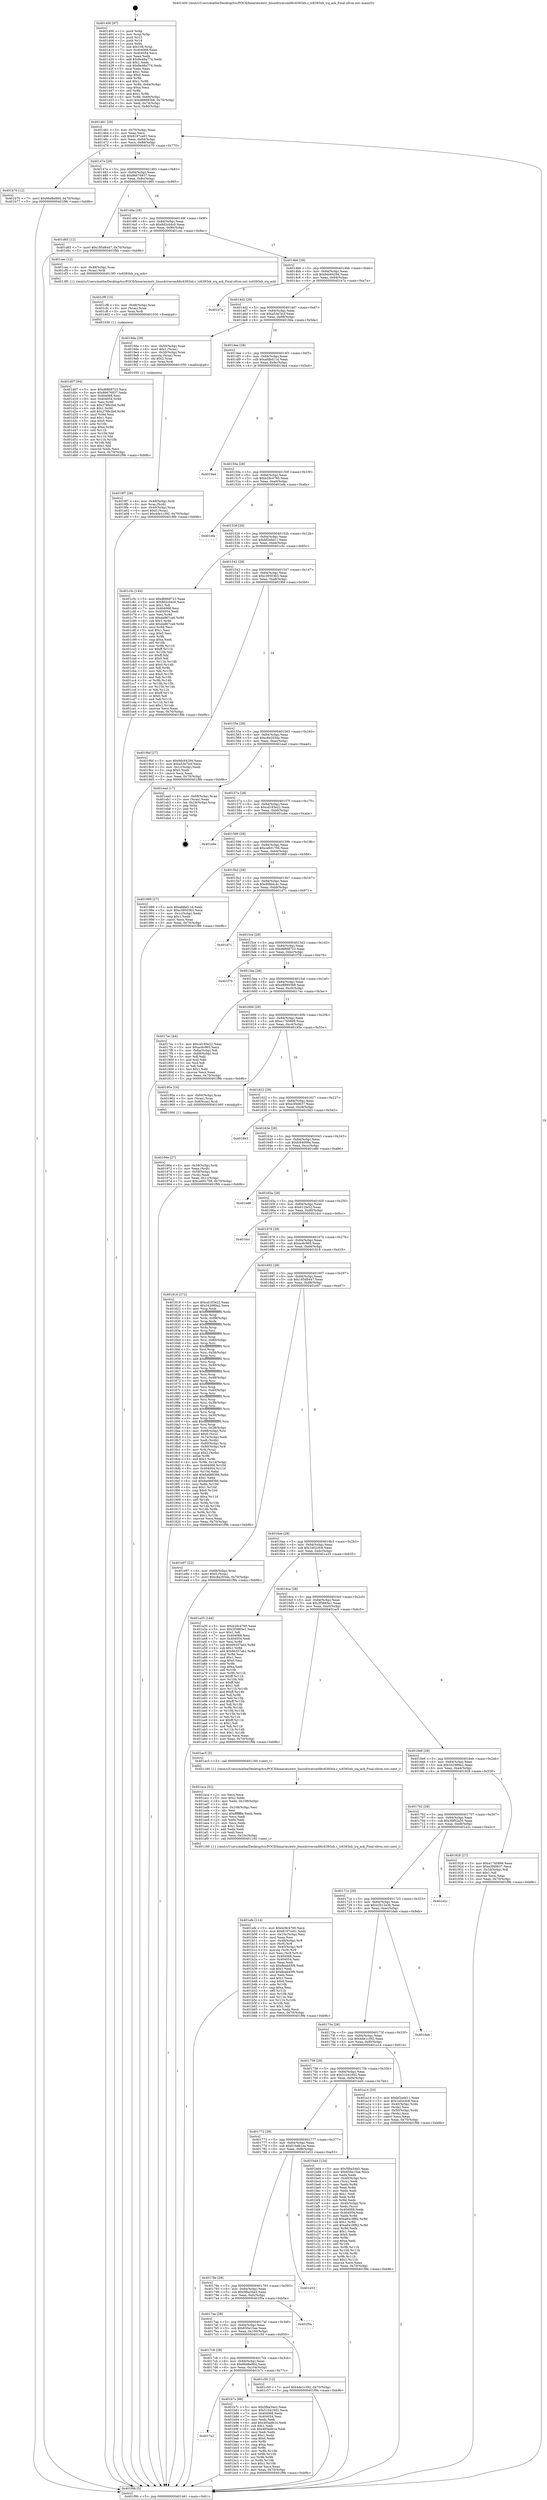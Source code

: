 digraph "0x401400" {
  label = "0x401400 (/mnt/c/Users/mathe/Desktop/tcc/POCII/binaries/extr_linuxdriversmfdtc6393xb.c_tc6393xb_irq_ack_Final-ollvm.out::main(0))"
  labelloc = "t"
  node[shape=record]

  Entry [label="",width=0.3,height=0.3,shape=circle,fillcolor=black,style=filled]
  "0x401461" [label="{
     0x401461 [29]\l
     | [instrs]\l
     &nbsp;&nbsp;0x401461 \<+3\>: mov -0x70(%rbp),%eax\l
     &nbsp;&nbsp;0x401464 \<+2\>: mov %eax,%ecx\l
     &nbsp;&nbsp;0x401466 \<+6\>: sub $0x8197ce81,%ecx\l
     &nbsp;&nbsp;0x40146c \<+6\>: mov %eax,-0x84(%rbp)\l
     &nbsp;&nbsp;0x401472 \<+6\>: mov %ecx,-0x88(%rbp)\l
     &nbsp;&nbsp;0x401478 \<+6\>: je 0000000000401b70 \<main+0x770\>\l
  }"]
  "0x401b70" [label="{
     0x401b70 [12]\l
     | [instrs]\l
     &nbsp;&nbsp;0x401b70 \<+7\>: movl $0x66d8e984,-0x70(%rbp)\l
     &nbsp;&nbsp;0x401b77 \<+5\>: jmp 0000000000401f9b \<main+0xb9b\>\l
  }"]
  "0x40147e" [label="{
     0x40147e [28]\l
     | [instrs]\l
     &nbsp;&nbsp;0x40147e \<+5\>: jmp 0000000000401483 \<main+0x83\>\l
     &nbsp;&nbsp;0x401483 \<+6\>: mov -0x84(%rbp),%eax\l
     &nbsp;&nbsp;0x401489 \<+5\>: sub $0x86676937,%eax\l
     &nbsp;&nbsp;0x40148e \<+6\>: mov %eax,-0x8c(%rbp)\l
     &nbsp;&nbsp;0x401494 \<+6\>: je 0000000000401d65 \<main+0x965\>\l
  }"]
  Exit [label="",width=0.3,height=0.3,shape=circle,fillcolor=black,style=filled,peripheries=2]
  "0x401d65" [label="{
     0x401d65 [12]\l
     | [instrs]\l
     &nbsp;&nbsp;0x401d65 \<+7\>: movl $0x185d8447,-0x70(%rbp)\l
     &nbsp;&nbsp;0x401d6c \<+5\>: jmp 0000000000401f9b \<main+0xb9b\>\l
  }"]
  "0x40149a" [label="{
     0x40149a [28]\l
     | [instrs]\l
     &nbsp;&nbsp;0x40149a \<+5\>: jmp 000000000040149f \<main+0x9f\>\l
     &nbsp;&nbsp;0x40149f \<+6\>: mov -0x84(%rbp),%eax\l
     &nbsp;&nbsp;0x4014a5 \<+5\>: sub $0x8d2c04c0,%eax\l
     &nbsp;&nbsp;0x4014aa \<+6\>: mov %eax,-0x90(%rbp)\l
     &nbsp;&nbsp;0x4014b0 \<+6\>: je 0000000000401cec \<main+0x8ec\>\l
  }"]
  "0x401d07" [label="{
     0x401d07 [94]\l
     | [instrs]\l
     &nbsp;&nbsp;0x401d07 \<+5\>: mov $0xd6868723,%ecx\l
     &nbsp;&nbsp;0x401d0c \<+5\>: mov $0x86676937,%edx\l
     &nbsp;&nbsp;0x401d11 \<+7\>: mov 0x404068,%esi\l
     &nbsp;&nbsp;0x401d18 \<+8\>: mov 0x404054,%r8d\l
     &nbsp;&nbsp;0x401d20 \<+3\>: mov %esi,%r9d\l
     &nbsp;&nbsp;0x401d23 \<+7\>: sub $0x278fe2b6,%r9d\l
     &nbsp;&nbsp;0x401d2a \<+4\>: sub $0x1,%r9d\l
     &nbsp;&nbsp;0x401d2e \<+7\>: add $0x278fe2b6,%r9d\l
     &nbsp;&nbsp;0x401d35 \<+4\>: imul %r9d,%esi\l
     &nbsp;&nbsp;0x401d39 \<+3\>: and $0x1,%esi\l
     &nbsp;&nbsp;0x401d3c \<+3\>: cmp $0x0,%esi\l
     &nbsp;&nbsp;0x401d3f \<+4\>: sete %r10b\l
     &nbsp;&nbsp;0x401d43 \<+4\>: cmp $0xa,%r8d\l
     &nbsp;&nbsp;0x401d47 \<+4\>: setl %r11b\l
     &nbsp;&nbsp;0x401d4b \<+3\>: mov %r10b,%bl\l
     &nbsp;&nbsp;0x401d4e \<+3\>: and %r11b,%bl\l
     &nbsp;&nbsp;0x401d51 \<+3\>: xor %r11b,%r10b\l
     &nbsp;&nbsp;0x401d54 \<+3\>: or %r10b,%bl\l
     &nbsp;&nbsp;0x401d57 \<+3\>: test $0x1,%bl\l
     &nbsp;&nbsp;0x401d5a \<+3\>: cmovne %edx,%ecx\l
     &nbsp;&nbsp;0x401d5d \<+3\>: mov %ecx,-0x70(%rbp)\l
     &nbsp;&nbsp;0x401d60 \<+5\>: jmp 0000000000401f9b \<main+0xb9b\>\l
  }"]
  "0x401cec" [label="{
     0x401cec [12]\l
     | [instrs]\l
     &nbsp;&nbsp;0x401cec \<+4\>: mov -0x48(%rbp),%rax\l
     &nbsp;&nbsp;0x401cf0 \<+3\>: mov (%rax),%rdi\l
     &nbsp;&nbsp;0x401cf3 \<+5\>: call 00000000004013f0 \<tc6393xb_irq_ack\>\l
     | [calls]\l
     &nbsp;&nbsp;0x4013f0 \{1\} (/mnt/c/Users/mathe/Desktop/tcc/POCII/binaries/extr_linuxdriversmfdtc6393xb.c_tc6393xb_irq_ack_Final-ollvm.out::tc6393xb_irq_ack)\l
  }"]
  "0x4014b6" [label="{
     0x4014b6 [28]\l
     | [instrs]\l
     &nbsp;&nbsp;0x4014b6 \<+5\>: jmp 00000000004014bb \<main+0xbb\>\l
     &nbsp;&nbsp;0x4014bb \<+6\>: mov -0x84(%rbp),%eax\l
     &nbsp;&nbsp;0x4014c1 \<+5\>: sub $0x9dc64294,%eax\l
     &nbsp;&nbsp;0x4014c6 \<+6\>: mov %eax,-0x94(%rbp)\l
     &nbsp;&nbsp;0x4014cc \<+6\>: je 0000000000401e7a \<main+0xa7a\>\l
  }"]
  "0x401cf8" [label="{
     0x401cf8 [15]\l
     | [instrs]\l
     &nbsp;&nbsp;0x401cf8 \<+4\>: mov -0x48(%rbp),%rax\l
     &nbsp;&nbsp;0x401cfc \<+3\>: mov (%rax),%rax\l
     &nbsp;&nbsp;0x401cff \<+3\>: mov %rax,%rdi\l
     &nbsp;&nbsp;0x401d02 \<+5\>: call 0000000000401030 \<free@plt\>\l
     | [calls]\l
     &nbsp;&nbsp;0x401030 \{1\} (unknown)\l
  }"]
  "0x401e7a" [label="{
     0x401e7a\l
  }", style=dashed]
  "0x4014d2" [label="{
     0x4014d2 [28]\l
     | [instrs]\l
     &nbsp;&nbsp;0x4014d2 \<+5\>: jmp 00000000004014d7 \<main+0xd7\>\l
     &nbsp;&nbsp;0x4014d7 \<+6\>: mov -0x84(%rbp),%eax\l
     &nbsp;&nbsp;0x4014dd \<+5\>: sub $0xa53e7ecf,%eax\l
     &nbsp;&nbsp;0x4014e2 \<+6\>: mov %eax,-0x98(%rbp)\l
     &nbsp;&nbsp;0x4014e8 \<+6\>: je 00000000004019da \<main+0x5da\>\l
  }"]
  "0x4017e2" [label="{
     0x4017e2\l
  }", style=dashed]
  "0x4019da" [label="{
     0x4019da [29]\l
     | [instrs]\l
     &nbsp;&nbsp;0x4019da \<+4\>: mov -0x50(%rbp),%rax\l
     &nbsp;&nbsp;0x4019de \<+6\>: movl $0x1,(%rax)\l
     &nbsp;&nbsp;0x4019e4 \<+4\>: mov -0x50(%rbp),%rax\l
     &nbsp;&nbsp;0x4019e8 \<+3\>: movslq (%rax),%rax\l
     &nbsp;&nbsp;0x4019eb \<+4\>: shl $0x2,%rax\l
     &nbsp;&nbsp;0x4019ef \<+3\>: mov %rax,%rdi\l
     &nbsp;&nbsp;0x4019f2 \<+5\>: call 0000000000401050 \<malloc@plt\>\l
     | [calls]\l
     &nbsp;&nbsp;0x401050 \{1\} (unknown)\l
  }"]
  "0x4014ee" [label="{
     0x4014ee [28]\l
     | [instrs]\l
     &nbsp;&nbsp;0x4014ee \<+5\>: jmp 00000000004014f3 \<main+0xf3\>\l
     &nbsp;&nbsp;0x4014f3 \<+6\>: mov -0x84(%rbp),%eax\l
     &nbsp;&nbsp;0x4014f9 \<+5\>: sub $0xafdbd11d,%eax\l
     &nbsp;&nbsp;0x4014fe \<+6\>: mov %eax,-0x9c(%rbp)\l
     &nbsp;&nbsp;0x401504 \<+6\>: je 00000000004019a4 \<main+0x5a4\>\l
  }"]
  "0x401b7c" [label="{
     0x401b7c [88]\l
     | [instrs]\l
     &nbsp;&nbsp;0x401b7c \<+5\>: mov $0x5fba34e3,%eax\l
     &nbsp;&nbsp;0x401b81 \<+5\>: mov $0x51041602,%ecx\l
     &nbsp;&nbsp;0x401b86 \<+7\>: mov 0x404068,%edx\l
     &nbsp;&nbsp;0x401b8d \<+7\>: mov 0x404054,%esi\l
     &nbsp;&nbsp;0x401b94 \<+2\>: mov %edx,%edi\l
     &nbsp;&nbsp;0x401b96 \<+6\>: add $0x465adb1e,%edi\l
     &nbsp;&nbsp;0x401b9c \<+3\>: sub $0x1,%edi\l
     &nbsp;&nbsp;0x401b9f \<+6\>: sub $0x465adb1e,%edi\l
     &nbsp;&nbsp;0x401ba5 \<+3\>: imul %edi,%edx\l
     &nbsp;&nbsp;0x401ba8 \<+3\>: and $0x1,%edx\l
     &nbsp;&nbsp;0x401bab \<+3\>: cmp $0x0,%edx\l
     &nbsp;&nbsp;0x401bae \<+4\>: sete %r8b\l
     &nbsp;&nbsp;0x401bb2 \<+3\>: cmp $0xa,%esi\l
     &nbsp;&nbsp;0x401bb5 \<+4\>: setl %r9b\l
     &nbsp;&nbsp;0x401bb9 \<+3\>: mov %r8b,%r10b\l
     &nbsp;&nbsp;0x401bbc \<+3\>: and %r9b,%r10b\l
     &nbsp;&nbsp;0x401bbf \<+3\>: xor %r9b,%r8b\l
     &nbsp;&nbsp;0x401bc2 \<+3\>: or %r8b,%r10b\l
     &nbsp;&nbsp;0x401bc5 \<+4\>: test $0x1,%r10b\l
     &nbsp;&nbsp;0x401bc9 \<+3\>: cmovne %ecx,%eax\l
     &nbsp;&nbsp;0x401bcc \<+3\>: mov %eax,-0x70(%rbp)\l
     &nbsp;&nbsp;0x401bcf \<+5\>: jmp 0000000000401f9b \<main+0xb9b\>\l
  }"]
  "0x4019a4" [label="{
     0x4019a4\l
  }", style=dashed]
  "0x40150a" [label="{
     0x40150a [28]\l
     | [instrs]\l
     &nbsp;&nbsp;0x40150a \<+5\>: jmp 000000000040150f \<main+0x10f\>\l
     &nbsp;&nbsp;0x40150f \<+6\>: mov -0x84(%rbp),%eax\l
     &nbsp;&nbsp;0x401515 \<+5\>: sub $0xb28c4760,%eax\l
     &nbsp;&nbsp;0x40151a \<+6\>: mov %eax,-0xa0(%rbp)\l
     &nbsp;&nbsp;0x401520 \<+6\>: je 0000000000401efa \<main+0xafa\>\l
  }"]
  "0x4017c6" [label="{
     0x4017c6 [28]\l
     | [instrs]\l
     &nbsp;&nbsp;0x4017c6 \<+5\>: jmp 00000000004017cb \<main+0x3cb\>\l
     &nbsp;&nbsp;0x4017cb \<+6\>: mov -0x84(%rbp),%eax\l
     &nbsp;&nbsp;0x4017d1 \<+5\>: sub $0x66d8e984,%eax\l
     &nbsp;&nbsp;0x4017d6 \<+6\>: mov %eax,-0x104(%rbp)\l
     &nbsp;&nbsp;0x4017dc \<+6\>: je 0000000000401b7c \<main+0x77c\>\l
  }"]
  "0x401efa" [label="{
     0x401efa\l
  }", style=dashed]
  "0x401526" [label="{
     0x401526 [28]\l
     | [instrs]\l
     &nbsp;&nbsp;0x401526 \<+5\>: jmp 000000000040152b \<main+0x12b\>\l
     &nbsp;&nbsp;0x40152b \<+6\>: mov -0x84(%rbp),%eax\l
     &nbsp;&nbsp;0x401531 \<+5\>: sub $0xbf2edd11,%eax\l
     &nbsp;&nbsp;0x401536 \<+6\>: mov %eax,-0xa4(%rbp)\l
     &nbsp;&nbsp;0x40153c \<+6\>: je 0000000000401c5c \<main+0x85c\>\l
  }"]
  "0x401c50" [label="{
     0x401c50 [12]\l
     | [instrs]\l
     &nbsp;&nbsp;0x401c50 \<+7\>: movl $0x4de1c392,-0x70(%rbp)\l
     &nbsp;&nbsp;0x401c57 \<+5\>: jmp 0000000000401f9b \<main+0xb9b\>\l
  }"]
  "0x401c5c" [label="{
     0x401c5c [144]\l
     | [instrs]\l
     &nbsp;&nbsp;0x401c5c \<+5\>: mov $0xd6868723,%eax\l
     &nbsp;&nbsp;0x401c61 \<+5\>: mov $0x8d2c04c0,%ecx\l
     &nbsp;&nbsp;0x401c66 \<+2\>: mov $0x1,%dl\l
     &nbsp;&nbsp;0x401c68 \<+7\>: mov 0x404068,%esi\l
     &nbsp;&nbsp;0x401c6f \<+7\>: mov 0x404054,%edi\l
     &nbsp;&nbsp;0x401c76 \<+3\>: mov %esi,%r8d\l
     &nbsp;&nbsp;0x401c79 \<+7\>: sub $0xda867ca6,%r8d\l
     &nbsp;&nbsp;0x401c80 \<+4\>: sub $0x1,%r8d\l
     &nbsp;&nbsp;0x401c84 \<+7\>: add $0xda867ca6,%r8d\l
     &nbsp;&nbsp;0x401c8b \<+4\>: imul %r8d,%esi\l
     &nbsp;&nbsp;0x401c8f \<+3\>: and $0x1,%esi\l
     &nbsp;&nbsp;0x401c92 \<+3\>: cmp $0x0,%esi\l
     &nbsp;&nbsp;0x401c95 \<+4\>: sete %r9b\l
     &nbsp;&nbsp;0x401c99 \<+3\>: cmp $0xa,%edi\l
     &nbsp;&nbsp;0x401c9c \<+4\>: setl %r10b\l
     &nbsp;&nbsp;0x401ca0 \<+3\>: mov %r9b,%r11b\l
     &nbsp;&nbsp;0x401ca3 \<+4\>: xor $0xff,%r11b\l
     &nbsp;&nbsp;0x401ca7 \<+3\>: mov %r10b,%bl\l
     &nbsp;&nbsp;0x401caa \<+3\>: xor $0xff,%bl\l
     &nbsp;&nbsp;0x401cad \<+3\>: xor $0x0,%dl\l
     &nbsp;&nbsp;0x401cb0 \<+3\>: mov %r11b,%r14b\l
     &nbsp;&nbsp;0x401cb3 \<+4\>: and $0x0,%r14b\l
     &nbsp;&nbsp;0x401cb7 \<+3\>: and %dl,%r9b\l
     &nbsp;&nbsp;0x401cba \<+3\>: mov %bl,%r15b\l
     &nbsp;&nbsp;0x401cbd \<+4\>: and $0x0,%r15b\l
     &nbsp;&nbsp;0x401cc1 \<+3\>: and %dl,%r10b\l
     &nbsp;&nbsp;0x401cc4 \<+3\>: or %r9b,%r14b\l
     &nbsp;&nbsp;0x401cc7 \<+3\>: or %r10b,%r15b\l
     &nbsp;&nbsp;0x401cca \<+3\>: xor %r15b,%r14b\l
     &nbsp;&nbsp;0x401ccd \<+3\>: or %bl,%r11b\l
     &nbsp;&nbsp;0x401cd0 \<+4\>: xor $0xff,%r11b\l
     &nbsp;&nbsp;0x401cd4 \<+3\>: or $0x0,%dl\l
     &nbsp;&nbsp;0x401cd7 \<+3\>: and %dl,%r11b\l
     &nbsp;&nbsp;0x401cda \<+3\>: or %r11b,%r14b\l
     &nbsp;&nbsp;0x401cdd \<+4\>: test $0x1,%r14b\l
     &nbsp;&nbsp;0x401ce1 \<+3\>: cmovne %ecx,%eax\l
     &nbsp;&nbsp;0x401ce4 \<+3\>: mov %eax,-0x70(%rbp)\l
     &nbsp;&nbsp;0x401ce7 \<+5\>: jmp 0000000000401f9b \<main+0xb9b\>\l
  }"]
  "0x401542" [label="{
     0x401542 [28]\l
     | [instrs]\l
     &nbsp;&nbsp;0x401542 \<+5\>: jmp 0000000000401547 \<main+0x147\>\l
     &nbsp;&nbsp;0x401547 \<+6\>: mov -0x84(%rbp),%eax\l
     &nbsp;&nbsp;0x40154d \<+5\>: sub $0xc3950363,%eax\l
     &nbsp;&nbsp;0x401552 \<+6\>: mov %eax,-0xa8(%rbp)\l
     &nbsp;&nbsp;0x401558 \<+6\>: je 00000000004019bf \<main+0x5bf\>\l
  }"]
  "0x4017aa" [label="{
     0x4017aa [28]\l
     | [instrs]\l
     &nbsp;&nbsp;0x4017aa \<+5\>: jmp 00000000004017af \<main+0x3af\>\l
     &nbsp;&nbsp;0x4017af \<+6\>: mov -0x84(%rbp),%eax\l
     &nbsp;&nbsp;0x4017b5 \<+5\>: sub $0x650e15ae,%eax\l
     &nbsp;&nbsp;0x4017ba \<+6\>: mov %eax,-0x100(%rbp)\l
     &nbsp;&nbsp;0x4017c0 \<+6\>: je 0000000000401c50 \<main+0x850\>\l
  }"]
  "0x4019bf" [label="{
     0x4019bf [27]\l
     | [instrs]\l
     &nbsp;&nbsp;0x4019bf \<+5\>: mov $0x9dc64294,%eax\l
     &nbsp;&nbsp;0x4019c4 \<+5\>: mov $0xa53e7ecf,%ecx\l
     &nbsp;&nbsp;0x4019c9 \<+3\>: mov -0x1c(%rbp),%edx\l
     &nbsp;&nbsp;0x4019cc \<+3\>: cmp $0x0,%edx\l
     &nbsp;&nbsp;0x4019cf \<+3\>: cmove %ecx,%eax\l
     &nbsp;&nbsp;0x4019d2 \<+3\>: mov %eax,-0x70(%rbp)\l
     &nbsp;&nbsp;0x4019d5 \<+5\>: jmp 0000000000401f9b \<main+0xb9b\>\l
  }"]
  "0x40155e" [label="{
     0x40155e [28]\l
     | [instrs]\l
     &nbsp;&nbsp;0x40155e \<+5\>: jmp 0000000000401563 \<main+0x163\>\l
     &nbsp;&nbsp;0x401563 \<+6\>: mov -0x84(%rbp),%eax\l
     &nbsp;&nbsp;0x401569 \<+5\>: sub $0xc8a203da,%eax\l
     &nbsp;&nbsp;0x40156e \<+6\>: mov %eax,-0xac(%rbp)\l
     &nbsp;&nbsp;0x401574 \<+6\>: je 0000000000401ead \<main+0xaad\>\l
  }"]
  "0x401f5a" [label="{
     0x401f5a\l
  }", style=dashed]
  "0x401ead" [label="{
     0x401ead [17]\l
     | [instrs]\l
     &nbsp;&nbsp;0x401ead \<+4\>: mov -0x68(%rbp),%rax\l
     &nbsp;&nbsp;0x401eb1 \<+2\>: mov (%rax),%eax\l
     &nbsp;&nbsp;0x401eb3 \<+4\>: lea -0x18(%rbp),%rsp\l
     &nbsp;&nbsp;0x401eb7 \<+1\>: pop %rbx\l
     &nbsp;&nbsp;0x401eb8 \<+2\>: pop %r14\l
     &nbsp;&nbsp;0x401eba \<+2\>: pop %r15\l
     &nbsp;&nbsp;0x401ebc \<+1\>: pop %rbp\l
     &nbsp;&nbsp;0x401ebd \<+1\>: ret\l
  }"]
  "0x40157a" [label="{
     0x40157a [28]\l
     | [instrs]\l
     &nbsp;&nbsp;0x40157a \<+5\>: jmp 000000000040157f \<main+0x17f\>\l
     &nbsp;&nbsp;0x40157f \<+6\>: mov -0x84(%rbp),%eax\l
     &nbsp;&nbsp;0x401585 \<+5\>: sub $0xcd183e22,%eax\l
     &nbsp;&nbsp;0x40158a \<+6\>: mov %eax,-0xb0(%rbp)\l
     &nbsp;&nbsp;0x401590 \<+6\>: je 0000000000401ebe \<main+0xabe\>\l
  }"]
  "0x40178e" [label="{
     0x40178e [28]\l
     | [instrs]\l
     &nbsp;&nbsp;0x40178e \<+5\>: jmp 0000000000401793 \<main+0x393\>\l
     &nbsp;&nbsp;0x401793 \<+6\>: mov -0x84(%rbp),%eax\l
     &nbsp;&nbsp;0x401799 \<+5\>: sub $0x5fba34e3,%eax\l
     &nbsp;&nbsp;0x40179e \<+6\>: mov %eax,-0xfc(%rbp)\l
     &nbsp;&nbsp;0x4017a4 \<+6\>: je 0000000000401f5a \<main+0xb5a\>\l
  }"]
  "0x401ebe" [label="{
     0x401ebe\l
  }", style=dashed]
  "0x401596" [label="{
     0x401596 [28]\l
     | [instrs]\l
     &nbsp;&nbsp;0x401596 \<+5\>: jmp 000000000040159b \<main+0x19b\>\l
     &nbsp;&nbsp;0x40159b \<+6\>: mov -0x84(%rbp),%eax\l
     &nbsp;&nbsp;0x4015a1 \<+5\>: sub $0xce691706,%eax\l
     &nbsp;&nbsp;0x4015a6 \<+6\>: mov %eax,-0xb4(%rbp)\l
     &nbsp;&nbsp;0x4015ac \<+6\>: je 0000000000401989 \<main+0x589\>\l
  }"]
  "0x401e53" [label="{
     0x401e53\l
  }", style=dashed]
  "0x401989" [label="{
     0x401989 [27]\l
     | [instrs]\l
     &nbsp;&nbsp;0x401989 \<+5\>: mov $0xafdbd11d,%eax\l
     &nbsp;&nbsp;0x40198e \<+5\>: mov $0xc3950363,%ecx\l
     &nbsp;&nbsp;0x401993 \<+3\>: mov -0x1c(%rbp),%edx\l
     &nbsp;&nbsp;0x401996 \<+3\>: cmp $0x1,%edx\l
     &nbsp;&nbsp;0x401999 \<+3\>: cmovl %ecx,%eax\l
     &nbsp;&nbsp;0x40199c \<+3\>: mov %eax,-0x70(%rbp)\l
     &nbsp;&nbsp;0x40199f \<+5\>: jmp 0000000000401f9b \<main+0xb9b\>\l
  }"]
  "0x4015b2" [label="{
     0x4015b2 [28]\l
     | [instrs]\l
     &nbsp;&nbsp;0x4015b2 \<+5\>: jmp 00000000004015b7 \<main+0x1b7\>\l
     &nbsp;&nbsp;0x4015b7 \<+6\>: mov -0x84(%rbp),%eax\l
     &nbsp;&nbsp;0x4015bd \<+5\>: sub $0xd0fddc4c,%eax\l
     &nbsp;&nbsp;0x4015c2 \<+6\>: mov %eax,-0xb8(%rbp)\l
     &nbsp;&nbsp;0x4015c8 \<+6\>: je 0000000000401d71 \<main+0x971\>\l
  }"]
  "0x401772" [label="{
     0x401772 [28]\l
     | [instrs]\l
     &nbsp;&nbsp;0x401772 \<+5\>: jmp 0000000000401777 \<main+0x377\>\l
     &nbsp;&nbsp;0x401777 \<+6\>: mov -0x84(%rbp),%eax\l
     &nbsp;&nbsp;0x40177d \<+5\>: sub $0x51bd61ea,%eax\l
     &nbsp;&nbsp;0x401782 \<+6\>: mov %eax,-0xf8(%rbp)\l
     &nbsp;&nbsp;0x401788 \<+6\>: je 0000000000401e53 \<main+0xa53\>\l
  }"]
  "0x401d71" [label="{
     0x401d71\l
  }", style=dashed]
  "0x4015ce" [label="{
     0x4015ce [28]\l
     | [instrs]\l
     &nbsp;&nbsp;0x4015ce \<+5\>: jmp 00000000004015d3 \<main+0x1d3\>\l
     &nbsp;&nbsp;0x4015d3 \<+6\>: mov -0x84(%rbp),%eax\l
     &nbsp;&nbsp;0x4015d9 \<+5\>: sub $0xd6868723,%eax\l
     &nbsp;&nbsp;0x4015de \<+6\>: mov %eax,-0xbc(%rbp)\l
     &nbsp;&nbsp;0x4015e4 \<+6\>: je 0000000000401f79 \<main+0xb79\>\l
  }"]
  "0x401bd4" [label="{
     0x401bd4 [124]\l
     | [instrs]\l
     &nbsp;&nbsp;0x401bd4 \<+5\>: mov $0x5fba34e3,%eax\l
     &nbsp;&nbsp;0x401bd9 \<+5\>: mov $0x650e15ae,%ecx\l
     &nbsp;&nbsp;0x401bde \<+2\>: xor %edx,%edx\l
     &nbsp;&nbsp;0x401be0 \<+4\>: mov -0x40(%rbp),%rsi\l
     &nbsp;&nbsp;0x401be4 \<+2\>: mov (%rsi),%edi\l
     &nbsp;&nbsp;0x401be6 \<+3\>: mov %edx,%r8d\l
     &nbsp;&nbsp;0x401be9 \<+3\>: sub %edi,%r8d\l
     &nbsp;&nbsp;0x401bec \<+2\>: mov %edx,%edi\l
     &nbsp;&nbsp;0x401bee \<+3\>: sub $0x1,%edi\l
     &nbsp;&nbsp;0x401bf1 \<+3\>: add %edi,%r8d\l
     &nbsp;&nbsp;0x401bf4 \<+3\>: sub %r8d,%edx\l
     &nbsp;&nbsp;0x401bf7 \<+4\>: mov -0x40(%rbp),%rsi\l
     &nbsp;&nbsp;0x401bfb \<+2\>: mov %edx,(%rsi)\l
     &nbsp;&nbsp;0x401bfd \<+7\>: mov 0x404068,%edx\l
     &nbsp;&nbsp;0x401c04 \<+7\>: mov 0x404054,%edi\l
     &nbsp;&nbsp;0x401c0b \<+3\>: mov %edx,%r8d\l
     &nbsp;&nbsp;0x401c0e \<+7\>: sub $0xa8418f82,%r8d\l
     &nbsp;&nbsp;0x401c15 \<+4\>: sub $0x1,%r8d\l
     &nbsp;&nbsp;0x401c19 \<+7\>: add $0xa8418f82,%r8d\l
     &nbsp;&nbsp;0x401c20 \<+4\>: imul %r8d,%edx\l
     &nbsp;&nbsp;0x401c24 \<+3\>: and $0x1,%edx\l
     &nbsp;&nbsp;0x401c27 \<+3\>: cmp $0x0,%edx\l
     &nbsp;&nbsp;0x401c2a \<+4\>: sete %r9b\l
     &nbsp;&nbsp;0x401c2e \<+3\>: cmp $0xa,%edi\l
     &nbsp;&nbsp;0x401c31 \<+4\>: setl %r10b\l
     &nbsp;&nbsp;0x401c35 \<+3\>: mov %r9b,%r11b\l
     &nbsp;&nbsp;0x401c38 \<+3\>: and %r10b,%r11b\l
     &nbsp;&nbsp;0x401c3b \<+3\>: xor %r10b,%r9b\l
     &nbsp;&nbsp;0x401c3e \<+3\>: or %r9b,%r11b\l
     &nbsp;&nbsp;0x401c41 \<+4\>: test $0x1,%r11b\l
     &nbsp;&nbsp;0x401c45 \<+3\>: cmovne %ecx,%eax\l
     &nbsp;&nbsp;0x401c48 \<+3\>: mov %eax,-0x70(%rbp)\l
     &nbsp;&nbsp;0x401c4b \<+5\>: jmp 0000000000401f9b \<main+0xb9b\>\l
  }"]
  "0x401f79" [label="{
     0x401f79\l
  }", style=dashed]
  "0x4015ea" [label="{
     0x4015ea [28]\l
     | [instrs]\l
     &nbsp;&nbsp;0x4015ea \<+5\>: jmp 00000000004015ef \<main+0x1ef\>\l
     &nbsp;&nbsp;0x4015ef \<+6\>: mov -0x84(%rbp),%eax\l
     &nbsp;&nbsp;0x4015f5 \<+5\>: sub $0xd8989368,%eax\l
     &nbsp;&nbsp;0x4015fa \<+6\>: mov %eax,-0xc0(%rbp)\l
     &nbsp;&nbsp;0x401600 \<+6\>: je 00000000004017ec \<main+0x3ec\>\l
  }"]
  "0x401afe" [label="{
     0x401afe [114]\l
     | [instrs]\l
     &nbsp;&nbsp;0x401afe \<+5\>: mov $0xb28c4760,%ecx\l
     &nbsp;&nbsp;0x401b03 \<+5\>: mov $0x8197ce81,%edx\l
     &nbsp;&nbsp;0x401b08 \<+6\>: mov -0x10c(%rbp),%esi\l
     &nbsp;&nbsp;0x401b0e \<+3\>: imul %eax,%esi\l
     &nbsp;&nbsp;0x401b11 \<+4\>: mov -0x48(%rbp),%r8\l
     &nbsp;&nbsp;0x401b15 \<+3\>: mov (%r8),%r8\l
     &nbsp;&nbsp;0x401b18 \<+4\>: mov -0x40(%rbp),%r9\l
     &nbsp;&nbsp;0x401b1c \<+3\>: movslq (%r9),%r9\l
     &nbsp;&nbsp;0x401b1f \<+4\>: mov %esi,(%r8,%r9,4)\l
     &nbsp;&nbsp;0x401b23 \<+7\>: mov 0x404068,%eax\l
     &nbsp;&nbsp;0x401b2a \<+7\>: mov 0x404054,%esi\l
     &nbsp;&nbsp;0x401b31 \<+2\>: mov %eax,%edi\l
     &nbsp;&nbsp;0x401b33 \<+6\>: sub $0x8eab45f9,%edi\l
     &nbsp;&nbsp;0x401b39 \<+3\>: sub $0x1,%edi\l
     &nbsp;&nbsp;0x401b3c \<+6\>: add $0x8eab45f9,%edi\l
     &nbsp;&nbsp;0x401b42 \<+3\>: imul %edi,%eax\l
     &nbsp;&nbsp;0x401b45 \<+3\>: and $0x1,%eax\l
     &nbsp;&nbsp;0x401b48 \<+3\>: cmp $0x0,%eax\l
     &nbsp;&nbsp;0x401b4b \<+4\>: sete %r10b\l
     &nbsp;&nbsp;0x401b4f \<+3\>: cmp $0xa,%esi\l
     &nbsp;&nbsp;0x401b52 \<+4\>: setl %r11b\l
     &nbsp;&nbsp;0x401b56 \<+3\>: mov %r10b,%bl\l
     &nbsp;&nbsp;0x401b59 \<+3\>: and %r11b,%bl\l
     &nbsp;&nbsp;0x401b5c \<+3\>: xor %r11b,%r10b\l
     &nbsp;&nbsp;0x401b5f \<+3\>: or %r10b,%bl\l
     &nbsp;&nbsp;0x401b62 \<+3\>: test $0x1,%bl\l
     &nbsp;&nbsp;0x401b65 \<+3\>: cmovne %edx,%ecx\l
     &nbsp;&nbsp;0x401b68 \<+3\>: mov %ecx,-0x70(%rbp)\l
     &nbsp;&nbsp;0x401b6b \<+5\>: jmp 0000000000401f9b \<main+0xb9b\>\l
  }"]
  "0x4017ec" [label="{
     0x4017ec [44]\l
     | [instrs]\l
     &nbsp;&nbsp;0x4017ec \<+5\>: mov $0xcd183e22,%eax\l
     &nbsp;&nbsp;0x4017f1 \<+5\>: mov $0xac6c965,%ecx\l
     &nbsp;&nbsp;0x4017f6 \<+3\>: mov -0x6a(%rbp),%dl\l
     &nbsp;&nbsp;0x4017f9 \<+4\>: mov -0x69(%rbp),%sil\l
     &nbsp;&nbsp;0x4017fd \<+3\>: mov %dl,%dil\l
     &nbsp;&nbsp;0x401800 \<+3\>: and %sil,%dil\l
     &nbsp;&nbsp;0x401803 \<+3\>: xor %sil,%dl\l
     &nbsp;&nbsp;0x401806 \<+3\>: or %dl,%dil\l
     &nbsp;&nbsp;0x401809 \<+4\>: test $0x1,%dil\l
     &nbsp;&nbsp;0x40180d \<+3\>: cmovne %ecx,%eax\l
     &nbsp;&nbsp;0x401810 \<+3\>: mov %eax,-0x70(%rbp)\l
     &nbsp;&nbsp;0x401813 \<+5\>: jmp 0000000000401f9b \<main+0xb9b\>\l
  }"]
  "0x401606" [label="{
     0x401606 [28]\l
     | [instrs]\l
     &nbsp;&nbsp;0x401606 \<+5\>: jmp 000000000040160b \<main+0x20b\>\l
     &nbsp;&nbsp;0x40160b \<+6\>: mov -0x84(%rbp),%eax\l
     &nbsp;&nbsp;0x401611 \<+5\>: sub $0xe1745899,%eax\l
     &nbsp;&nbsp;0x401616 \<+6\>: mov %eax,-0xc4(%rbp)\l
     &nbsp;&nbsp;0x40161c \<+6\>: je 000000000040195e \<main+0x55e\>\l
  }"]
  "0x401f9b" [label="{
     0x401f9b [5]\l
     | [instrs]\l
     &nbsp;&nbsp;0x401f9b \<+5\>: jmp 0000000000401461 \<main+0x61\>\l
  }"]
  "0x401400" [label="{
     0x401400 [97]\l
     | [instrs]\l
     &nbsp;&nbsp;0x401400 \<+1\>: push %rbp\l
     &nbsp;&nbsp;0x401401 \<+3\>: mov %rsp,%rbp\l
     &nbsp;&nbsp;0x401404 \<+2\>: push %r15\l
     &nbsp;&nbsp;0x401406 \<+2\>: push %r14\l
     &nbsp;&nbsp;0x401408 \<+1\>: push %rbx\l
     &nbsp;&nbsp;0x401409 \<+7\>: sub $0x108,%rsp\l
     &nbsp;&nbsp;0x401410 \<+7\>: mov 0x404068,%eax\l
     &nbsp;&nbsp;0x401417 \<+7\>: mov 0x404054,%ecx\l
     &nbsp;&nbsp;0x40141e \<+2\>: mov %eax,%edx\l
     &nbsp;&nbsp;0x401420 \<+6\>: add $0x8e48a774,%edx\l
     &nbsp;&nbsp;0x401426 \<+3\>: sub $0x1,%edx\l
     &nbsp;&nbsp;0x401429 \<+6\>: sub $0x8e48a774,%edx\l
     &nbsp;&nbsp;0x40142f \<+3\>: imul %edx,%eax\l
     &nbsp;&nbsp;0x401432 \<+3\>: and $0x1,%eax\l
     &nbsp;&nbsp;0x401435 \<+3\>: cmp $0x0,%eax\l
     &nbsp;&nbsp;0x401438 \<+4\>: sete %r8b\l
     &nbsp;&nbsp;0x40143c \<+4\>: and $0x1,%r8b\l
     &nbsp;&nbsp;0x401440 \<+4\>: mov %r8b,-0x6a(%rbp)\l
     &nbsp;&nbsp;0x401444 \<+3\>: cmp $0xa,%ecx\l
     &nbsp;&nbsp;0x401447 \<+4\>: setl %r8b\l
     &nbsp;&nbsp;0x40144b \<+4\>: and $0x1,%r8b\l
     &nbsp;&nbsp;0x40144f \<+4\>: mov %r8b,-0x69(%rbp)\l
     &nbsp;&nbsp;0x401453 \<+7\>: movl $0xd8989368,-0x70(%rbp)\l
     &nbsp;&nbsp;0x40145a \<+3\>: mov %edi,-0x74(%rbp)\l
     &nbsp;&nbsp;0x40145d \<+4\>: mov %rsi,-0x80(%rbp)\l
  }"]
  "0x401aca" [label="{
     0x401aca [52]\l
     | [instrs]\l
     &nbsp;&nbsp;0x401aca \<+2\>: xor %ecx,%ecx\l
     &nbsp;&nbsp;0x401acc \<+5\>: mov $0x2,%edx\l
     &nbsp;&nbsp;0x401ad1 \<+6\>: mov %edx,-0x108(%rbp)\l
     &nbsp;&nbsp;0x401ad7 \<+1\>: cltd\l
     &nbsp;&nbsp;0x401ad8 \<+6\>: mov -0x108(%rbp),%esi\l
     &nbsp;&nbsp;0x401ade \<+2\>: idiv %esi\l
     &nbsp;&nbsp;0x401ae0 \<+6\>: imul $0xfffffffe,%edx,%edx\l
     &nbsp;&nbsp;0x401ae6 \<+2\>: mov %ecx,%edi\l
     &nbsp;&nbsp;0x401ae8 \<+2\>: sub %edx,%edi\l
     &nbsp;&nbsp;0x401aea \<+2\>: mov %ecx,%edx\l
     &nbsp;&nbsp;0x401aec \<+3\>: sub $0x1,%edx\l
     &nbsp;&nbsp;0x401aef \<+2\>: add %edx,%edi\l
     &nbsp;&nbsp;0x401af1 \<+2\>: sub %edi,%ecx\l
     &nbsp;&nbsp;0x401af3 \<+6\>: mov %ecx,-0x10c(%rbp)\l
     &nbsp;&nbsp;0x401af9 \<+5\>: call 0000000000401160 \<next_i\>\l
     | [calls]\l
     &nbsp;&nbsp;0x401160 \{1\} (/mnt/c/Users/mathe/Desktop/tcc/POCII/binaries/extr_linuxdriversmfdtc6393xb.c_tc6393xb_irq_ack_Final-ollvm.out::next_i)\l
  }"]
  "0x40195e" [label="{
     0x40195e [16]\l
     | [instrs]\l
     &nbsp;&nbsp;0x40195e \<+4\>: mov -0x60(%rbp),%rax\l
     &nbsp;&nbsp;0x401962 \<+3\>: mov (%rax),%rax\l
     &nbsp;&nbsp;0x401965 \<+4\>: mov 0x8(%rax),%rdi\l
     &nbsp;&nbsp;0x401969 \<+5\>: call 0000000000401060 \<atoi@plt\>\l
     | [calls]\l
     &nbsp;&nbsp;0x401060 \{1\} (unknown)\l
  }"]
  "0x401622" [label="{
     0x401622 [28]\l
     | [instrs]\l
     &nbsp;&nbsp;0x401622 \<+5\>: jmp 0000000000401627 \<main+0x227\>\l
     &nbsp;&nbsp;0x401627 \<+6\>: mov -0x84(%rbp),%eax\l
     &nbsp;&nbsp;0x40162d \<+5\>: sub $0xe3f40637,%eax\l
     &nbsp;&nbsp;0x401632 \<+6\>: mov %eax,-0xc8(%rbp)\l
     &nbsp;&nbsp;0x401638 \<+6\>: je 0000000000401943 \<main+0x543\>\l
  }"]
  "0x401756" [label="{
     0x401756 [28]\l
     | [instrs]\l
     &nbsp;&nbsp;0x401756 \<+5\>: jmp 000000000040175b \<main+0x35b\>\l
     &nbsp;&nbsp;0x40175b \<+6\>: mov -0x84(%rbp),%eax\l
     &nbsp;&nbsp;0x401761 \<+5\>: sub $0x51041602,%eax\l
     &nbsp;&nbsp;0x401766 \<+6\>: mov %eax,-0xf4(%rbp)\l
     &nbsp;&nbsp;0x40176c \<+6\>: je 0000000000401bd4 \<main+0x7d4\>\l
  }"]
  "0x401943" [label="{
     0x401943\l
  }", style=dashed]
  "0x40163e" [label="{
     0x40163e [28]\l
     | [instrs]\l
     &nbsp;&nbsp;0x40163e \<+5\>: jmp 0000000000401643 \<main+0x243\>\l
     &nbsp;&nbsp;0x401643 \<+6\>: mov -0x84(%rbp),%eax\l
     &nbsp;&nbsp;0x401649 \<+5\>: sub $0xfc64009a,%eax\l
     &nbsp;&nbsp;0x40164e \<+6\>: mov %eax,-0xcc(%rbp)\l
     &nbsp;&nbsp;0x401654 \<+6\>: je 0000000000401e86 \<main+0xa86\>\l
  }"]
  "0x401a14" [label="{
     0x401a14 [33]\l
     | [instrs]\l
     &nbsp;&nbsp;0x401a14 \<+5\>: mov $0xbf2edd11,%eax\l
     &nbsp;&nbsp;0x401a19 \<+5\>: mov $0x1e02cfc8,%ecx\l
     &nbsp;&nbsp;0x401a1e \<+4\>: mov -0x40(%rbp),%rdx\l
     &nbsp;&nbsp;0x401a22 \<+2\>: mov (%rdx),%esi\l
     &nbsp;&nbsp;0x401a24 \<+4\>: mov -0x50(%rbp),%rdx\l
     &nbsp;&nbsp;0x401a28 \<+2\>: cmp (%rdx),%esi\l
     &nbsp;&nbsp;0x401a2a \<+3\>: cmovl %ecx,%eax\l
     &nbsp;&nbsp;0x401a2d \<+3\>: mov %eax,-0x70(%rbp)\l
     &nbsp;&nbsp;0x401a30 \<+5\>: jmp 0000000000401f9b \<main+0xb9b\>\l
  }"]
  "0x401e86" [label="{
     0x401e86\l
  }", style=dashed]
  "0x40165a" [label="{
     0x40165a [28]\l
     | [instrs]\l
     &nbsp;&nbsp;0x40165a \<+5\>: jmp 000000000040165f \<main+0x25f\>\l
     &nbsp;&nbsp;0x40165f \<+6\>: mov -0x84(%rbp),%eax\l
     &nbsp;&nbsp;0x401665 \<+5\>: sub $0x612fe52,%eax\l
     &nbsp;&nbsp;0x40166a \<+6\>: mov %eax,-0xd0(%rbp)\l
     &nbsp;&nbsp;0x401670 \<+6\>: je 0000000000401dcc \<main+0x9cc\>\l
  }"]
  "0x40173a" [label="{
     0x40173a [28]\l
     | [instrs]\l
     &nbsp;&nbsp;0x40173a \<+5\>: jmp 000000000040173f \<main+0x33f\>\l
     &nbsp;&nbsp;0x40173f \<+6\>: mov -0x84(%rbp),%eax\l
     &nbsp;&nbsp;0x401745 \<+5\>: sub $0x4de1c392,%eax\l
     &nbsp;&nbsp;0x40174a \<+6\>: mov %eax,-0xf0(%rbp)\l
     &nbsp;&nbsp;0x401750 \<+6\>: je 0000000000401a14 \<main+0x614\>\l
  }"]
  "0x401dcc" [label="{
     0x401dcc\l
  }", style=dashed]
  "0x401676" [label="{
     0x401676 [28]\l
     | [instrs]\l
     &nbsp;&nbsp;0x401676 \<+5\>: jmp 000000000040167b \<main+0x27b\>\l
     &nbsp;&nbsp;0x40167b \<+6\>: mov -0x84(%rbp),%eax\l
     &nbsp;&nbsp;0x401681 \<+5\>: sub $0xac6c965,%eax\l
     &nbsp;&nbsp;0x401686 \<+6\>: mov %eax,-0xd4(%rbp)\l
     &nbsp;&nbsp;0x40168c \<+6\>: je 0000000000401818 \<main+0x418\>\l
  }"]
  "0x401dab" [label="{
     0x401dab\l
  }", style=dashed]
  "0x401818" [label="{
     0x401818 [272]\l
     | [instrs]\l
     &nbsp;&nbsp;0x401818 \<+5\>: mov $0xcd183e22,%eax\l
     &nbsp;&nbsp;0x40181d \<+5\>: mov $0x342989a2,%ecx\l
     &nbsp;&nbsp;0x401822 \<+3\>: mov %rsp,%rdx\l
     &nbsp;&nbsp;0x401825 \<+4\>: add $0xfffffffffffffff0,%rdx\l
     &nbsp;&nbsp;0x401829 \<+3\>: mov %rdx,%rsp\l
     &nbsp;&nbsp;0x40182c \<+4\>: mov %rdx,-0x68(%rbp)\l
     &nbsp;&nbsp;0x401830 \<+3\>: mov %rsp,%rdx\l
     &nbsp;&nbsp;0x401833 \<+4\>: add $0xfffffffffffffff0,%rdx\l
     &nbsp;&nbsp;0x401837 \<+3\>: mov %rdx,%rsp\l
     &nbsp;&nbsp;0x40183a \<+3\>: mov %rsp,%rsi\l
     &nbsp;&nbsp;0x40183d \<+4\>: add $0xfffffffffffffff0,%rsi\l
     &nbsp;&nbsp;0x401841 \<+3\>: mov %rsi,%rsp\l
     &nbsp;&nbsp;0x401844 \<+4\>: mov %rsi,-0x60(%rbp)\l
     &nbsp;&nbsp;0x401848 \<+3\>: mov %rsp,%rsi\l
     &nbsp;&nbsp;0x40184b \<+4\>: add $0xfffffffffffffff0,%rsi\l
     &nbsp;&nbsp;0x40184f \<+3\>: mov %rsi,%rsp\l
     &nbsp;&nbsp;0x401852 \<+4\>: mov %rsi,-0x58(%rbp)\l
     &nbsp;&nbsp;0x401856 \<+3\>: mov %rsp,%rsi\l
     &nbsp;&nbsp;0x401859 \<+4\>: add $0xfffffffffffffff0,%rsi\l
     &nbsp;&nbsp;0x40185d \<+3\>: mov %rsi,%rsp\l
     &nbsp;&nbsp;0x401860 \<+4\>: mov %rsi,-0x50(%rbp)\l
     &nbsp;&nbsp;0x401864 \<+3\>: mov %rsp,%rsi\l
     &nbsp;&nbsp;0x401867 \<+4\>: add $0xfffffffffffffff0,%rsi\l
     &nbsp;&nbsp;0x40186b \<+3\>: mov %rsi,%rsp\l
     &nbsp;&nbsp;0x40186e \<+4\>: mov %rsi,-0x48(%rbp)\l
     &nbsp;&nbsp;0x401872 \<+3\>: mov %rsp,%rsi\l
     &nbsp;&nbsp;0x401875 \<+4\>: add $0xfffffffffffffff0,%rsi\l
     &nbsp;&nbsp;0x401879 \<+3\>: mov %rsi,%rsp\l
     &nbsp;&nbsp;0x40187c \<+4\>: mov %rsi,-0x40(%rbp)\l
     &nbsp;&nbsp;0x401880 \<+3\>: mov %rsp,%rsi\l
     &nbsp;&nbsp;0x401883 \<+4\>: add $0xfffffffffffffff0,%rsi\l
     &nbsp;&nbsp;0x401887 \<+3\>: mov %rsi,%rsp\l
     &nbsp;&nbsp;0x40188a \<+4\>: mov %rsi,-0x38(%rbp)\l
     &nbsp;&nbsp;0x40188e \<+3\>: mov %rsp,%rsi\l
     &nbsp;&nbsp;0x401891 \<+4\>: add $0xfffffffffffffff0,%rsi\l
     &nbsp;&nbsp;0x401895 \<+3\>: mov %rsi,%rsp\l
     &nbsp;&nbsp;0x401898 \<+4\>: mov %rsi,-0x30(%rbp)\l
     &nbsp;&nbsp;0x40189c \<+3\>: mov %rsp,%rsi\l
     &nbsp;&nbsp;0x40189f \<+4\>: add $0xfffffffffffffff0,%rsi\l
     &nbsp;&nbsp;0x4018a3 \<+3\>: mov %rsi,%rsp\l
     &nbsp;&nbsp;0x4018a6 \<+4\>: mov %rsi,-0x28(%rbp)\l
     &nbsp;&nbsp;0x4018aa \<+4\>: mov -0x68(%rbp),%rsi\l
     &nbsp;&nbsp;0x4018ae \<+6\>: movl $0x0,(%rsi)\l
     &nbsp;&nbsp;0x4018b4 \<+3\>: mov -0x74(%rbp),%edi\l
     &nbsp;&nbsp;0x4018b7 \<+2\>: mov %edi,(%rdx)\l
     &nbsp;&nbsp;0x4018b9 \<+4\>: mov -0x60(%rbp),%rsi\l
     &nbsp;&nbsp;0x4018bd \<+4\>: mov -0x80(%rbp),%r8\l
     &nbsp;&nbsp;0x4018c1 \<+3\>: mov %r8,(%rsi)\l
     &nbsp;&nbsp;0x4018c4 \<+3\>: cmpl $0x2,(%rdx)\l
     &nbsp;&nbsp;0x4018c7 \<+4\>: setne %r9b\l
     &nbsp;&nbsp;0x4018cb \<+4\>: and $0x1,%r9b\l
     &nbsp;&nbsp;0x4018cf \<+4\>: mov %r9b,-0x1d(%rbp)\l
     &nbsp;&nbsp;0x4018d3 \<+8\>: mov 0x404068,%r10d\l
     &nbsp;&nbsp;0x4018db \<+8\>: mov 0x404054,%r11d\l
     &nbsp;&nbsp;0x4018e3 \<+3\>: mov %r10d,%ebx\l
     &nbsp;&nbsp;0x4018e6 \<+6\>: add $0x6a688366,%ebx\l
     &nbsp;&nbsp;0x4018ec \<+3\>: sub $0x1,%ebx\l
     &nbsp;&nbsp;0x4018ef \<+6\>: sub $0x6a688366,%ebx\l
     &nbsp;&nbsp;0x4018f5 \<+4\>: imul %ebx,%r10d\l
     &nbsp;&nbsp;0x4018f9 \<+4\>: and $0x1,%r10d\l
     &nbsp;&nbsp;0x4018fd \<+4\>: cmp $0x0,%r10d\l
     &nbsp;&nbsp;0x401901 \<+4\>: sete %r9b\l
     &nbsp;&nbsp;0x401905 \<+4\>: cmp $0xa,%r11d\l
     &nbsp;&nbsp;0x401909 \<+4\>: setl %r14b\l
     &nbsp;&nbsp;0x40190d \<+3\>: mov %r9b,%r15b\l
     &nbsp;&nbsp;0x401910 \<+3\>: and %r14b,%r15b\l
     &nbsp;&nbsp;0x401913 \<+3\>: xor %r14b,%r9b\l
     &nbsp;&nbsp;0x401916 \<+3\>: or %r9b,%r15b\l
     &nbsp;&nbsp;0x401919 \<+4\>: test $0x1,%r15b\l
     &nbsp;&nbsp;0x40191d \<+3\>: cmovne %ecx,%eax\l
     &nbsp;&nbsp;0x401920 \<+3\>: mov %eax,-0x70(%rbp)\l
     &nbsp;&nbsp;0x401923 \<+5\>: jmp 0000000000401f9b \<main+0xb9b\>\l
  }"]
  "0x401692" [label="{
     0x401692 [28]\l
     | [instrs]\l
     &nbsp;&nbsp;0x401692 \<+5\>: jmp 0000000000401697 \<main+0x297\>\l
     &nbsp;&nbsp;0x401697 \<+6\>: mov -0x84(%rbp),%eax\l
     &nbsp;&nbsp;0x40169d \<+5\>: sub $0x185d8447,%eax\l
     &nbsp;&nbsp;0x4016a2 \<+6\>: mov %eax,-0xd8(%rbp)\l
     &nbsp;&nbsp;0x4016a8 \<+6\>: je 0000000000401e97 \<main+0xa97\>\l
  }"]
  "0x40171e" [label="{
     0x40171e [28]\l
     | [instrs]\l
     &nbsp;&nbsp;0x40171e \<+5\>: jmp 0000000000401723 \<main+0x323\>\l
     &nbsp;&nbsp;0x401723 \<+6\>: mov -0x84(%rbp),%eax\l
     &nbsp;&nbsp;0x401729 \<+5\>: sub $0x42b12a3b,%eax\l
     &nbsp;&nbsp;0x40172e \<+6\>: mov %eax,-0xec(%rbp)\l
     &nbsp;&nbsp;0x401734 \<+6\>: je 0000000000401dab \<main+0x9ab\>\l
  }"]
  "0x401e2c" [label="{
     0x401e2c\l
  }", style=dashed]
  "0x401e97" [label="{
     0x401e97 [22]\l
     | [instrs]\l
     &nbsp;&nbsp;0x401e97 \<+4\>: mov -0x68(%rbp),%rax\l
     &nbsp;&nbsp;0x401e9b \<+6\>: movl $0x0,(%rax)\l
     &nbsp;&nbsp;0x401ea1 \<+7\>: movl $0xc8a203da,-0x70(%rbp)\l
     &nbsp;&nbsp;0x401ea8 \<+5\>: jmp 0000000000401f9b \<main+0xb9b\>\l
  }"]
  "0x4016ae" [label="{
     0x4016ae [28]\l
     | [instrs]\l
     &nbsp;&nbsp;0x4016ae \<+5\>: jmp 00000000004016b3 \<main+0x2b3\>\l
     &nbsp;&nbsp;0x4016b3 \<+6\>: mov -0x84(%rbp),%eax\l
     &nbsp;&nbsp;0x4016b9 \<+5\>: sub $0x1e02cfc8,%eax\l
     &nbsp;&nbsp;0x4016be \<+6\>: mov %eax,-0xdc(%rbp)\l
     &nbsp;&nbsp;0x4016c4 \<+6\>: je 0000000000401a35 \<main+0x635\>\l
  }"]
  "0x4019f7" [label="{
     0x4019f7 [29]\l
     | [instrs]\l
     &nbsp;&nbsp;0x4019f7 \<+4\>: mov -0x48(%rbp),%rdi\l
     &nbsp;&nbsp;0x4019fb \<+3\>: mov %rax,(%rdi)\l
     &nbsp;&nbsp;0x4019fe \<+4\>: mov -0x40(%rbp),%rax\l
     &nbsp;&nbsp;0x401a02 \<+6\>: movl $0x0,(%rax)\l
     &nbsp;&nbsp;0x401a08 \<+7\>: movl $0x4de1c392,-0x70(%rbp)\l
     &nbsp;&nbsp;0x401a0f \<+5\>: jmp 0000000000401f9b \<main+0xb9b\>\l
  }"]
  "0x401a35" [label="{
     0x401a35 [144]\l
     | [instrs]\l
     &nbsp;&nbsp;0x401a35 \<+5\>: mov $0xb28c4760,%eax\l
     &nbsp;&nbsp;0x401a3a \<+5\>: mov $0x2f3865e1,%ecx\l
     &nbsp;&nbsp;0x401a3f \<+2\>: mov $0x1,%dl\l
     &nbsp;&nbsp;0x401a41 \<+7\>: mov 0x404068,%esi\l
     &nbsp;&nbsp;0x401a48 \<+7\>: mov 0x404054,%edi\l
     &nbsp;&nbsp;0x401a4f \<+3\>: mov %esi,%r8d\l
     &nbsp;&nbsp;0x401a52 \<+7\>: sub $0x66357ab2,%r8d\l
     &nbsp;&nbsp;0x401a59 \<+4\>: sub $0x1,%r8d\l
     &nbsp;&nbsp;0x401a5d \<+7\>: add $0x66357ab2,%r8d\l
     &nbsp;&nbsp;0x401a64 \<+4\>: imul %r8d,%esi\l
     &nbsp;&nbsp;0x401a68 \<+3\>: and $0x1,%esi\l
     &nbsp;&nbsp;0x401a6b \<+3\>: cmp $0x0,%esi\l
     &nbsp;&nbsp;0x401a6e \<+4\>: sete %r9b\l
     &nbsp;&nbsp;0x401a72 \<+3\>: cmp $0xa,%edi\l
     &nbsp;&nbsp;0x401a75 \<+4\>: setl %r10b\l
     &nbsp;&nbsp;0x401a79 \<+3\>: mov %r9b,%r11b\l
     &nbsp;&nbsp;0x401a7c \<+4\>: xor $0xff,%r11b\l
     &nbsp;&nbsp;0x401a80 \<+3\>: mov %r10b,%bl\l
     &nbsp;&nbsp;0x401a83 \<+3\>: xor $0xff,%bl\l
     &nbsp;&nbsp;0x401a86 \<+3\>: xor $0x1,%dl\l
     &nbsp;&nbsp;0x401a89 \<+3\>: mov %r11b,%r14b\l
     &nbsp;&nbsp;0x401a8c \<+4\>: and $0xff,%r14b\l
     &nbsp;&nbsp;0x401a90 \<+3\>: and %dl,%r9b\l
     &nbsp;&nbsp;0x401a93 \<+3\>: mov %bl,%r15b\l
     &nbsp;&nbsp;0x401a96 \<+4\>: and $0xff,%r15b\l
     &nbsp;&nbsp;0x401a9a \<+3\>: and %dl,%r10b\l
     &nbsp;&nbsp;0x401a9d \<+3\>: or %r9b,%r14b\l
     &nbsp;&nbsp;0x401aa0 \<+3\>: or %r10b,%r15b\l
     &nbsp;&nbsp;0x401aa3 \<+3\>: xor %r15b,%r14b\l
     &nbsp;&nbsp;0x401aa6 \<+3\>: or %bl,%r11b\l
     &nbsp;&nbsp;0x401aa9 \<+4\>: xor $0xff,%r11b\l
     &nbsp;&nbsp;0x401aad \<+3\>: or $0x1,%dl\l
     &nbsp;&nbsp;0x401ab0 \<+3\>: and %dl,%r11b\l
     &nbsp;&nbsp;0x401ab3 \<+3\>: or %r11b,%r14b\l
     &nbsp;&nbsp;0x401ab6 \<+4\>: test $0x1,%r14b\l
     &nbsp;&nbsp;0x401aba \<+3\>: cmovne %ecx,%eax\l
     &nbsp;&nbsp;0x401abd \<+3\>: mov %eax,-0x70(%rbp)\l
     &nbsp;&nbsp;0x401ac0 \<+5\>: jmp 0000000000401f9b \<main+0xb9b\>\l
  }"]
  "0x4016ca" [label="{
     0x4016ca [28]\l
     | [instrs]\l
     &nbsp;&nbsp;0x4016ca \<+5\>: jmp 00000000004016cf \<main+0x2cf\>\l
     &nbsp;&nbsp;0x4016cf \<+6\>: mov -0x84(%rbp),%eax\l
     &nbsp;&nbsp;0x4016d5 \<+5\>: sub $0x2f3865e1,%eax\l
     &nbsp;&nbsp;0x4016da \<+6\>: mov %eax,-0xe0(%rbp)\l
     &nbsp;&nbsp;0x4016e0 \<+6\>: je 0000000000401ac5 \<main+0x6c5\>\l
  }"]
  "0x40196e" [label="{
     0x40196e [27]\l
     | [instrs]\l
     &nbsp;&nbsp;0x40196e \<+4\>: mov -0x58(%rbp),%rdi\l
     &nbsp;&nbsp;0x401972 \<+2\>: mov %eax,(%rdi)\l
     &nbsp;&nbsp;0x401974 \<+4\>: mov -0x58(%rbp),%rdi\l
     &nbsp;&nbsp;0x401978 \<+2\>: mov (%rdi),%eax\l
     &nbsp;&nbsp;0x40197a \<+3\>: mov %eax,-0x1c(%rbp)\l
     &nbsp;&nbsp;0x40197d \<+7\>: movl $0xce691706,-0x70(%rbp)\l
     &nbsp;&nbsp;0x401984 \<+5\>: jmp 0000000000401f9b \<main+0xb9b\>\l
  }"]
  "0x401ac5" [label="{
     0x401ac5 [5]\l
     | [instrs]\l
     &nbsp;&nbsp;0x401ac5 \<+5\>: call 0000000000401160 \<next_i\>\l
     | [calls]\l
     &nbsp;&nbsp;0x401160 \{1\} (/mnt/c/Users/mathe/Desktop/tcc/POCII/binaries/extr_linuxdriversmfdtc6393xb.c_tc6393xb_irq_ack_Final-ollvm.out::next_i)\l
  }"]
  "0x4016e6" [label="{
     0x4016e6 [28]\l
     | [instrs]\l
     &nbsp;&nbsp;0x4016e6 \<+5\>: jmp 00000000004016eb \<main+0x2eb\>\l
     &nbsp;&nbsp;0x4016eb \<+6\>: mov -0x84(%rbp),%eax\l
     &nbsp;&nbsp;0x4016f1 \<+5\>: sub $0x342989a2,%eax\l
     &nbsp;&nbsp;0x4016f6 \<+6\>: mov %eax,-0xe4(%rbp)\l
     &nbsp;&nbsp;0x4016fc \<+6\>: je 0000000000401928 \<main+0x528\>\l
  }"]
  "0x401702" [label="{
     0x401702 [28]\l
     | [instrs]\l
     &nbsp;&nbsp;0x401702 \<+5\>: jmp 0000000000401707 \<main+0x307\>\l
     &nbsp;&nbsp;0x401707 \<+6\>: mov -0x84(%rbp),%eax\l
     &nbsp;&nbsp;0x40170d \<+5\>: sub $0x38f52a50,%eax\l
     &nbsp;&nbsp;0x401712 \<+6\>: mov %eax,-0xe8(%rbp)\l
     &nbsp;&nbsp;0x401718 \<+6\>: je 0000000000401e2c \<main+0xa2c\>\l
  }"]
  "0x401928" [label="{
     0x401928 [27]\l
     | [instrs]\l
     &nbsp;&nbsp;0x401928 \<+5\>: mov $0xe1745899,%eax\l
     &nbsp;&nbsp;0x40192d \<+5\>: mov $0xe3f40637,%ecx\l
     &nbsp;&nbsp;0x401932 \<+3\>: mov -0x1d(%rbp),%dl\l
     &nbsp;&nbsp;0x401935 \<+3\>: test $0x1,%dl\l
     &nbsp;&nbsp;0x401938 \<+3\>: cmovne %ecx,%eax\l
     &nbsp;&nbsp;0x40193b \<+3\>: mov %eax,-0x70(%rbp)\l
     &nbsp;&nbsp;0x40193e \<+5\>: jmp 0000000000401f9b \<main+0xb9b\>\l
  }"]
  Entry -> "0x401400" [label=" 1"]
  "0x401461" -> "0x401b70" [label=" 1"]
  "0x401461" -> "0x40147e" [label=" 19"]
  "0x401ead" -> Exit [label=" 1"]
  "0x40147e" -> "0x401d65" [label=" 1"]
  "0x40147e" -> "0x40149a" [label=" 18"]
  "0x401e97" -> "0x401f9b" [label=" 1"]
  "0x40149a" -> "0x401cec" [label=" 1"]
  "0x40149a" -> "0x4014b6" [label=" 17"]
  "0x401d65" -> "0x401f9b" [label=" 1"]
  "0x4014b6" -> "0x401e7a" [label=" 0"]
  "0x4014b6" -> "0x4014d2" [label=" 17"]
  "0x401d07" -> "0x401f9b" [label=" 1"]
  "0x4014d2" -> "0x4019da" [label=" 1"]
  "0x4014d2" -> "0x4014ee" [label=" 16"]
  "0x401cf8" -> "0x401d07" [label=" 1"]
  "0x4014ee" -> "0x4019a4" [label=" 0"]
  "0x4014ee" -> "0x40150a" [label=" 16"]
  "0x401cec" -> "0x401cf8" [label=" 1"]
  "0x40150a" -> "0x401efa" [label=" 0"]
  "0x40150a" -> "0x401526" [label=" 16"]
  "0x401c50" -> "0x401f9b" [label=" 1"]
  "0x401526" -> "0x401c5c" [label=" 1"]
  "0x401526" -> "0x401542" [label=" 15"]
  "0x401bd4" -> "0x401f9b" [label=" 1"]
  "0x401542" -> "0x4019bf" [label=" 1"]
  "0x401542" -> "0x40155e" [label=" 14"]
  "0x4017c6" -> "0x4017e2" [label=" 0"]
  "0x40155e" -> "0x401ead" [label=" 1"]
  "0x40155e" -> "0x40157a" [label=" 13"]
  "0x4017c6" -> "0x401b7c" [label=" 1"]
  "0x40157a" -> "0x401ebe" [label=" 0"]
  "0x40157a" -> "0x401596" [label=" 13"]
  "0x4017aa" -> "0x4017c6" [label=" 1"]
  "0x401596" -> "0x401989" [label=" 1"]
  "0x401596" -> "0x4015b2" [label=" 12"]
  "0x4017aa" -> "0x401c50" [label=" 1"]
  "0x4015b2" -> "0x401d71" [label=" 0"]
  "0x4015b2" -> "0x4015ce" [label=" 12"]
  "0x40178e" -> "0x4017aa" [label=" 2"]
  "0x4015ce" -> "0x401f79" [label=" 0"]
  "0x4015ce" -> "0x4015ea" [label=" 12"]
  "0x40178e" -> "0x401f5a" [label=" 0"]
  "0x4015ea" -> "0x4017ec" [label=" 1"]
  "0x4015ea" -> "0x401606" [label=" 11"]
  "0x4017ec" -> "0x401f9b" [label=" 1"]
  "0x401400" -> "0x401461" [label=" 1"]
  "0x401f9b" -> "0x401461" [label=" 19"]
  "0x401772" -> "0x40178e" [label=" 2"]
  "0x401606" -> "0x40195e" [label=" 1"]
  "0x401606" -> "0x401622" [label=" 10"]
  "0x401772" -> "0x401e53" [label=" 0"]
  "0x401622" -> "0x401943" [label=" 0"]
  "0x401622" -> "0x40163e" [label=" 10"]
  "0x401b7c" -> "0x401f9b" [label=" 1"]
  "0x40163e" -> "0x401e86" [label=" 0"]
  "0x40163e" -> "0x40165a" [label=" 10"]
  "0x401756" -> "0x401772" [label=" 2"]
  "0x40165a" -> "0x401dcc" [label=" 0"]
  "0x40165a" -> "0x401676" [label=" 10"]
  "0x401c5c" -> "0x401f9b" [label=" 1"]
  "0x401676" -> "0x401818" [label=" 1"]
  "0x401676" -> "0x401692" [label=" 9"]
  "0x401b70" -> "0x401f9b" [label=" 1"]
  "0x401818" -> "0x401f9b" [label=" 1"]
  "0x401aca" -> "0x401afe" [label=" 1"]
  "0x401692" -> "0x401e97" [label=" 1"]
  "0x401692" -> "0x4016ae" [label=" 8"]
  "0x401ac5" -> "0x401aca" [label=" 1"]
  "0x4016ae" -> "0x401a35" [label=" 1"]
  "0x4016ae" -> "0x4016ca" [label=" 7"]
  "0x401a14" -> "0x401f9b" [label=" 2"]
  "0x4016ca" -> "0x401ac5" [label=" 1"]
  "0x4016ca" -> "0x4016e6" [label=" 6"]
  "0x40173a" -> "0x401756" [label=" 3"]
  "0x4016e6" -> "0x401928" [label=" 1"]
  "0x4016e6" -> "0x401702" [label=" 5"]
  "0x401928" -> "0x401f9b" [label=" 1"]
  "0x40195e" -> "0x40196e" [label=" 1"]
  "0x40196e" -> "0x401f9b" [label=" 1"]
  "0x401989" -> "0x401f9b" [label=" 1"]
  "0x4019bf" -> "0x401f9b" [label=" 1"]
  "0x4019da" -> "0x4019f7" [label=" 1"]
  "0x4019f7" -> "0x401f9b" [label=" 1"]
  "0x401a35" -> "0x401f9b" [label=" 1"]
  "0x401702" -> "0x401e2c" [label=" 0"]
  "0x401702" -> "0x40171e" [label=" 5"]
  "0x401afe" -> "0x401f9b" [label=" 1"]
  "0x40171e" -> "0x401dab" [label=" 0"]
  "0x40171e" -> "0x40173a" [label=" 5"]
  "0x401756" -> "0x401bd4" [label=" 1"]
  "0x40173a" -> "0x401a14" [label=" 2"]
}

